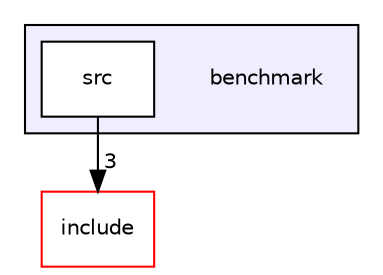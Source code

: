 digraph "benchmark" {
  compound=true
  node [ fontsize="10", fontname="Helvetica"];
  edge [ labelfontsize="10", labelfontname="Helvetica"];
  subgraph clusterdir_44cec6e3ea30e076b9313c4641539d9f {
    graph [ bgcolor="#eeeeff", pencolor="black", label="" URL="dir_44cec6e3ea30e076b9313c4641539d9f.html"];
    dir_44cec6e3ea30e076b9313c4641539d9f [shape=plaintext label="benchmark"];
  dir_5b32b0c8d196e0bee0bc7bd37f53bc55 [shape=box label="src" fillcolor="white" style="filled" URL="dir_5b32b0c8d196e0bee0bc7bd37f53bc55.html"];
  }
  dir_d44c64559bbebec7f509842c48db8b23 [shape=box label="include" fillcolor="white" style="filled" color="red" URL="dir_d44c64559bbebec7f509842c48db8b23.html"];
  dir_5b32b0c8d196e0bee0bc7bd37f53bc55->dir_d44c64559bbebec7f509842c48db8b23 [headlabel="3", labeldistance=1.5 headhref="dir_000001_000002.html"];
}
